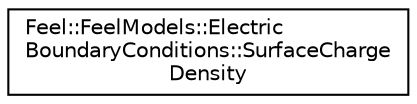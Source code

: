 digraph "Graphical Class Hierarchy"
{
 // LATEX_PDF_SIZE
  edge [fontname="Helvetica",fontsize="10",labelfontname="Helvetica",labelfontsize="10"];
  node [fontname="Helvetica",fontsize="10",shape=record];
  rankdir="LR";
  Node0 [label="Feel::FeelModels::Electric\lBoundaryConditions::SurfaceCharge\lDensity",height=0.2,width=0.4,color="black", fillcolor="white", style="filled",URL="$classFeel_1_1FeelModels_1_1ElectricBoundaryConditions_1_1SurfaceChargeDensity.html",tooltip=" "];
}
